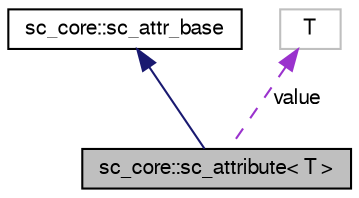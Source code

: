 digraph "sc_core::sc_attribute&lt; T &gt;"
{
  edge [fontname="FreeSans",fontsize="10",labelfontname="FreeSans",labelfontsize="10"];
  node [fontname="FreeSans",fontsize="10",shape=record];
  Node2 [label="sc_core::sc_attribute\< T \>",height=0.2,width=0.4,color="black", fillcolor="grey75", style="filled", fontcolor="black"];
  Node3 -> Node2 [dir="back",color="midnightblue",fontsize="10",style="solid",fontname="FreeSans"];
  Node3 [label="sc_core::sc_attr_base",height=0.2,width=0.4,color="black", fillcolor="white", style="filled",URL="$a01780.html"];
  Node4 -> Node2 [dir="back",color="darkorchid3",fontsize="10",style="dashed",label=" value" ,fontname="FreeSans"];
  Node4 [label="T",height=0.2,width=0.4,color="grey75", fillcolor="white", style="filled"];
}
